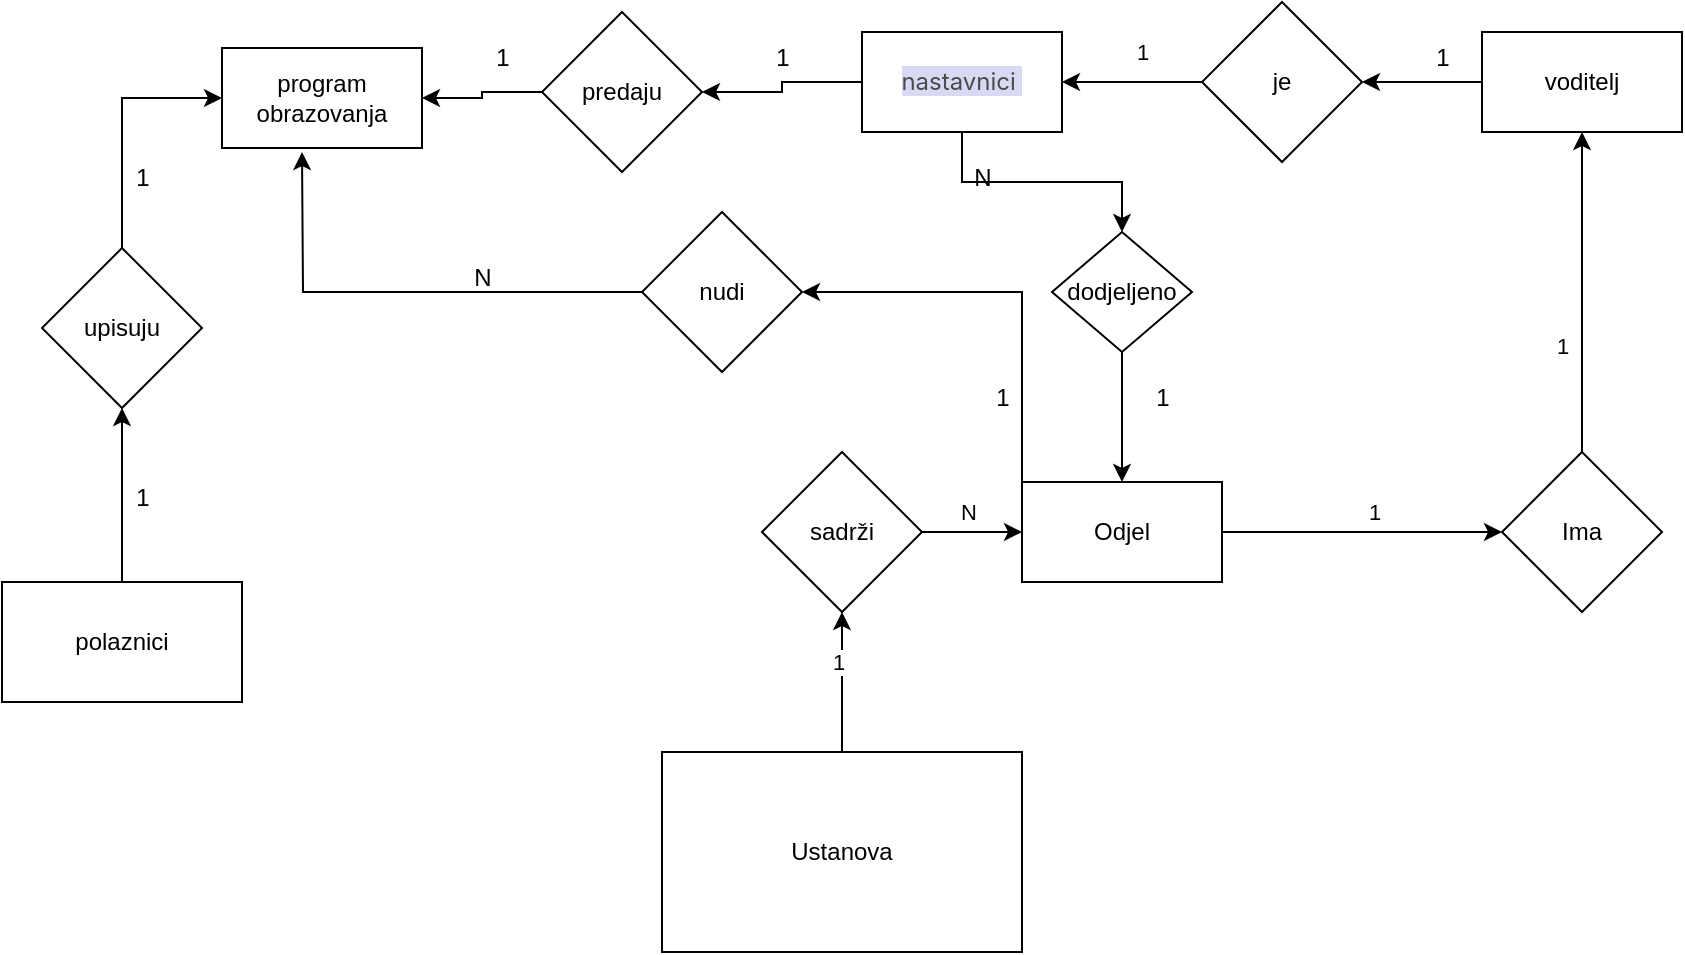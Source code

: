 <mxfile version="26.1.1">
  <diagram name="Page-1" id="FkyeWF2BMS5mTgjzmQc_">
    <mxGraphModel dx="2284" dy="1846" grid="1" gridSize="10" guides="1" tooltips="1" connect="1" arrows="1" fold="1" page="1" pageScale="1" pageWidth="850" pageHeight="1100" math="0" shadow="0">
      <root>
        <mxCell id="0" />
        <mxCell id="1" parent="0" />
        <mxCell id="COoJOhy6r_BYZUyItwEy-16" value="" style="edgeStyle=orthogonalEdgeStyle;rounded=0;orthogonalLoop=1;jettySize=auto;html=1;" edge="1" parent="1" source="COoJOhy6r_BYZUyItwEy-1" target="COoJOhy6r_BYZUyItwEy-3">
          <mxGeometry relative="1" as="geometry" />
        </mxCell>
        <mxCell id="COoJOhy6r_BYZUyItwEy-17" value="1" style="edgeLabel;html=1;align=center;verticalAlign=middle;resizable=0;points=[];" vertex="1" connectable="0" parent="COoJOhy6r_BYZUyItwEy-16">
          <mxGeometry x="0.05" y="2" relative="1" as="geometry">
            <mxPoint y="-8" as="offset" />
          </mxGeometry>
        </mxCell>
        <mxCell id="COoJOhy6r_BYZUyItwEy-1" value="Ustanova" style="rounded=0;whiteSpace=wrap;html=1;" vertex="1" parent="1">
          <mxGeometry x="220" y="370" width="180" height="100" as="geometry" />
        </mxCell>
        <mxCell id="COoJOhy6r_BYZUyItwEy-14" value="" style="edgeStyle=orthogonalEdgeStyle;rounded=0;orthogonalLoop=1;jettySize=auto;html=1;" edge="1" parent="1" source="COoJOhy6r_BYZUyItwEy-2" target="COoJOhy6r_BYZUyItwEy-12">
          <mxGeometry relative="1" as="geometry" />
        </mxCell>
        <mxCell id="COoJOhy6r_BYZUyItwEy-21" value="1" style="edgeLabel;html=1;align=center;verticalAlign=middle;resizable=0;points=[];" vertex="1" connectable="0" parent="COoJOhy6r_BYZUyItwEy-14">
          <mxGeometry x="0.133" y="7" relative="1" as="geometry">
            <mxPoint x="-4" y="-3" as="offset" />
          </mxGeometry>
        </mxCell>
        <mxCell id="COoJOhy6r_BYZUyItwEy-56" style="edgeStyle=orthogonalEdgeStyle;rounded=0;orthogonalLoop=1;jettySize=auto;html=1;exitX=0;exitY=0;exitDx=0;exitDy=0;entryX=1;entryY=0.5;entryDx=0;entryDy=0;" edge="1" parent="1" source="COoJOhy6r_BYZUyItwEy-2" target="COoJOhy6r_BYZUyItwEy-54">
          <mxGeometry relative="1" as="geometry" />
        </mxCell>
        <mxCell id="COoJOhy6r_BYZUyItwEy-2" value="Odjel" style="rounded=0;whiteSpace=wrap;html=1;" vertex="1" parent="1">
          <mxGeometry x="400" y="235" width="100" height="50" as="geometry" />
        </mxCell>
        <mxCell id="COoJOhy6r_BYZUyItwEy-18" value="" style="edgeStyle=orthogonalEdgeStyle;rounded=0;orthogonalLoop=1;jettySize=auto;html=1;" edge="1" parent="1" source="COoJOhy6r_BYZUyItwEy-3" target="COoJOhy6r_BYZUyItwEy-2">
          <mxGeometry relative="1" as="geometry" />
        </mxCell>
        <mxCell id="COoJOhy6r_BYZUyItwEy-19" value="N" style="edgeLabel;html=1;align=center;verticalAlign=middle;resizable=0;points=[];" vertex="1" connectable="0" parent="COoJOhy6r_BYZUyItwEy-18">
          <mxGeometry x="-0.08" y="1" relative="1" as="geometry">
            <mxPoint y="-9" as="offset" />
          </mxGeometry>
        </mxCell>
        <mxCell id="COoJOhy6r_BYZUyItwEy-3" value="sadrži" style="rhombus;whiteSpace=wrap;html=1;" vertex="1" parent="1">
          <mxGeometry x="270" y="220" width="80" height="80" as="geometry" />
        </mxCell>
        <mxCell id="COoJOhy6r_BYZUyItwEy-31" value="" style="edgeStyle=orthogonalEdgeStyle;rounded=0;orthogonalLoop=1;jettySize=auto;html=1;" edge="1" parent="1" source="COoJOhy6r_BYZUyItwEy-10" target="COoJOhy6r_BYZUyItwEy-30">
          <mxGeometry relative="1" as="geometry" />
        </mxCell>
        <mxCell id="COoJOhy6r_BYZUyItwEy-40" value="" style="edgeStyle=orthogonalEdgeStyle;rounded=0;orthogonalLoop=1;jettySize=auto;html=1;" edge="1" parent="1" source="COoJOhy6r_BYZUyItwEy-10" target="COoJOhy6r_BYZUyItwEy-39">
          <mxGeometry relative="1" as="geometry" />
        </mxCell>
        <mxCell id="COoJOhy6r_BYZUyItwEy-10" value="&lt;span style=&quot;color: rgb(75, 75, 75); font-family: adobe-clean, &amp;quot;Source Sans Pro&amp;quot;, -apple-system, BlinkMacSystemFont, &amp;quot;Segoe UI&amp;quot;, Roboto, Ubuntu, &amp;quot;Trebuchet MS&amp;quot;, &amp;quot;Lucida Grande&amp;quot;, sans-serif; font-size: 12px; font-style: normal; font-variant-ligatures: normal; font-variant-caps: normal; font-weight: 400; letter-spacing: normal; orphans: 2; text-align: start; text-indent: 0px; text-transform: none; widows: 2; word-spacing: 0px; -webkit-text-stroke-width: 0px; white-space: pre-wrap; background-color: rgb(217, 217, 244); text-decoration-thickness: initial; text-decoration-style: initial; text-decoration-color: initial; display: inline !important; float: none;&quot;&gt;nastavnici &lt;/span&gt;" style="rounded=0;whiteSpace=wrap;html=1;" vertex="1" parent="1">
          <mxGeometry x="320" y="10" width="100" height="50" as="geometry" />
        </mxCell>
        <mxCell id="COoJOhy6r_BYZUyItwEy-11" value="program&lt;br&gt;obrazovanja" style="rounded=0;whiteSpace=wrap;html=1;" vertex="1" parent="1">
          <mxGeometry y="18" width="100" height="50" as="geometry" />
        </mxCell>
        <mxCell id="COoJOhy6r_BYZUyItwEy-22" value="" style="edgeStyle=orthogonalEdgeStyle;rounded=0;orthogonalLoop=1;jettySize=auto;html=1;" edge="1" parent="1" source="COoJOhy6r_BYZUyItwEy-12" target="COoJOhy6r_BYZUyItwEy-20">
          <mxGeometry relative="1" as="geometry" />
        </mxCell>
        <mxCell id="COoJOhy6r_BYZUyItwEy-23" value="1" style="edgeLabel;html=1;align=center;verticalAlign=middle;resizable=0;points=[];" vertex="1" connectable="0" parent="COoJOhy6r_BYZUyItwEy-22">
          <mxGeometry x="-0.4" y="1" relative="1" as="geometry">
            <mxPoint x="-9" y="-5" as="offset" />
          </mxGeometry>
        </mxCell>
        <mxCell id="COoJOhy6r_BYZUyItwEy-12" value="Ima" style="rhombus;whiteSpace=wrap;html=1;" vertex="1" parent="1">
          <mxGeometry x="640" y="220" width="80" height="80" as="geometry" />
        </mxCell>
        <mxCell id="COoJOhy6r_BYZUyItwEy-35" value="" style="edgeStyle=orthogonalEdgeStyle;rounded=0;orthogonalLoop=1;jettySize=auto;html=1;" edge="1" parent="1" source="COoJOhy6r_BYZUyItwEy-20" target="COoJOhy6r_BYZUyItwEy-24">
          <mxGeometry relative="1" as="geometry" />
        </mxCell>
        <mxCell id="COoJOhy6r_BYZUyItwEy-20" value="voditelj" style="rounded=0;whiteSpace=wrap;html=1;" vertex="1" parent="1">
          <mxGeometry x="630" y="10" width="100" height="50" as="geometry" />
        </mxCell>
        <mxCell id="COoJOhy6r_BYZUyItwEy-26" value="" style="edgeStyle=orthogonalEdgeStyle;rounded=0;orthogonalLoop=1;jettySize=auto;html=1;" edge="1" parent="1" source="COoJOhy6r_BYZUyItwEy-24" target="COoJOhy6r_BYZUyItwEy-10">
          <mxGeometry relative="1" as="geometry" />
        </mxCell>
        <mxCell id="COoJOhy6r_BYZUyItwEy-27" value="1" style="edgeLabel;html=1;align=center;verticalAlign=middle;resizable=0;points=[];" vertex="1" connectable="0" parent="COoJOhy6r_BYZUyItwEy-26">
          <mxGeometry x="-0.133" relative="1" as="geometry">
            <mxPoint y="-15" as="offset" />
          </mxGeometry>
        </mxCell>
        <mxCell id="COoJOhy6r_BYZUyItwEy-24" value="je" style="rhombus;whiteSpace=wrap;html=1;" vertex="1" parent="1">
          <mxGeometry x="490" y="-5" width="80" height="80" as="geometry" />
        </mxCell>
        <mxCell id="COoJOhy6r_BYZUyItwEy-34" value="" style="edgeStyle=orthogonalEdgeStyle;rounded=0;orthogonalLoop=1;jettySize=auto;html=1;" edge="1" parent="1" source="COoJOhy6r_BYZUyItwEy-30" target="COoJOhy6r_BYZUyItwEy-2">
          <mxGeometry relative="1" as="geometry" />
        </mxCell>
        <mxCell id="COoJOhy6r_BYZUyItwEy-30" value="dodjeljeno" style="rhombus;whiteSpace=wrap;html=1;" vertex="1" parent="1">
          <mxGeometry x="415" y="110" width="70" height="60" as="geometry" />
        </mxCell>
        <mxCell id="COoJOhy6r_BYZUyItwEy-36" value="1" style="text;html=1;align=center;verticalAlign=middle;resizable=0;points=[];autosize=1;strokeColor=none;fillColor=none;" vertex="1" parent="1">
          <mxGeometry x="595" y="8" width="30" height="30" as="geometry" />
        </mxCell>
        <mxCell id="COoJOhy6r_BYZUyItwEy-37" value="N" style="text;html=1;align=center;verticalAlign=middle;resizable=0;points=[];autosize=1;strokeColor=none;fillColor=none;" vertex="1" parent="1">
          <mxGeometry x="365" y="68" width="30" height="30" as="geometry" />
        </mxCell>
        <mxCell id="COoJOhy6r_BYZUyItwEy-38" value="1" style="text;html=1;align=center;verticalAlign=middle;resizable=0;points=[];autosize=1;strokeColor=none;fillColor=none;" vertex="1" parent="1">
          <mxGeometry x="455" y="178" width="30" height="30" as="geometry" />
        </mxCell>
        <mxCell id="COoJOhy6r_BYZUyItwEy-41" value="" style="edgeStyle=orthogonalEdgeStyle;rounded=0;orthogonalLoop=1;jettySize=auto;html=1;" edge="1" parent="1" source="COoJOhy6r_BYZUyItwEy-39" target="COoJOhy6r_BYZUyItwEy-11">
          <mxGeometry relative="1" as="geometry" />
        </mxCell>
        <mxCell id="COoJOhy6r_BYZUyItwEy-39" value="predaju" style="rhombus;whiteSpace=wrap;html=1;" vertex="1" parent="1">
          <mxGeometry x="160" width="80" height="80" as="geometry" />
        </mxCell>
        <mxCell id="COoJOhy6r_BYZUyItwEy-42" value="1" style="text;html=1;align=center;verticalAlign=middle;resizable=0;points=[];autosize=1;strokeColor=none;fillColor=none;" vertex="1" parent="1">
          <mxGeometry x="265" y="8" width="30" height="30" as="geometry" />
        </mxCell>
        <mxCell id="COoJOhy6r_BYZUyItwEy-43" value="1" style="text;html=1;align=center;verticalAlign=middle;resizable=0;points=[];autosize=1;strokeColor=none;fillColor=none;" vertex="1" parent="1">
          <mxGeometry x="125" y="8" width="30" height="30" as="geometry" />
        </mxCell>
        <mxCell id="COoJOhy6r_BYZUyItwEy-62" value="" style="edgeStyle=orthogonalEdgeStyle;rounded=0;orthogonalLoop=1;jettySize=auto;html=1;" edge="1" parent="1" source="COoJOhy6r_BYZUyItwEy-44" target="COoJOhy6r_BYZUyItwEy-61">
          <mxGeometry relative="1" as="geometry" />
        </mxCell>
        <mxCell id="COoJOhy6r_BYZUyItwEy-44" value="polaznici" style="whiteSpace=wrap;html=1;" vertex="1" parent="1">
          <mxGeometry x="-110" y="285" width="120" height="60" as="geometry" />
        </mxCell>
        <mxCell id="COoJOhy6r_BYZUyItwEy-57" style="edgeStyle=orthogonalEdgeStyle;rounded=0;orthogonalLoop=1;jettySize=auto;html=1;exitX=0;exitY=0.5;exitDx=0;exitDy=0;" edge="1" parent="1" source="COoJOhy6r_BYZUyItwEy-54">
          <mxGeometry relative="1" as="geometry">
            <mxPoint x="40" y="70" as="targetPoint" />
          </mxGeometry>
        </mxCell>
        <mxCell id="COoJOhy6r_BYZUyItwEy-54" value="nudi" style="rhombus;whiteSpace=wrap;html=1;" vertex="1" parent="1">
          <mxGeometry x="210" y="100" width="80" height="80" as="geometry" />
        </mxCell>
        <mxCell id="COoJOhy6r_BYZUyItwEy-58" value="1" style="text;html=1;align=center;verticalAlign=middle;resizable=0;points=[];autosize=1;strokeColor=none;fillColor=none;" vertex="1" parent="1">
          <mxGeometry x="375" y="178" width="30" height="30" as="geometry" />
        </mxCell>
        <mxCell id="COoJOhy6r_BYZUyItwEy-59" value="N" style="text;html=1;align=center;verticalAlign=middle;resizable=0;points=[];autosize=1;strokeColor=none;fillColor=none;" vertex="1" parent="1">
          <mxGeometry x="115" y="118" width="30" height="30" as="geometry" />
        </mxCell>
        <mxCell id="COoJOhy6r_BYZUyItwEy-65" style="edgeStyle=orthogonalEdgeStyle;rounded=0;orthogonalLoop=1;jettySize=auto;html=1;exitX=0.5;exitY=0;exitDx=0;exitDy=0;entryX=0;entryY=0.5;entryDx=0;entryDy=0;" edge="1" parent="1" source="COoJOhy6r_BYZUyItwEy-61" target="COoJOhy6r_BYZUyItwEy-11">
          <mxGeometry relative="1" as="geometry" />
        </mxCell>
        <mxCell id="COoJOhy6r_BYZUyItwEy-61" value="upisuju" style="rhombus;whiteSpace=wrap;html=1;" vertex="1" parent="1">
          <mxGeometry x="-90" y="118" width="80" height="80" as="geometry" />
        </mxCell>
        <mxCell id="COoJOhy6r_BYZUyItwEy-66" value="1" style="text;html=1;align=center;verticalAlign=middle;resizable=0;points=[];autosize=1;strokeColor=none;fillColor=none;" vertex="1" parent="1">
          <mxGeometry x="-55" y="228" width="30" height="30" as="geometry" />
        </mxCell>
        <mxCell id="COoJOhy6r_BYZUyItwEy-67" value="1" style="text;html=1;align=center;verticalAlign=middle;resizable=0;points=[];autosize=1;strokeColor=none;fillColor=none;" vertex="1" parent="1">
          <mxGeometry x="-55" y="68" width="30" height="30" as="geometry" />
        </mxCell>
      </root>
    </mxGraphModel>
  </diagram>
</mxfile>
